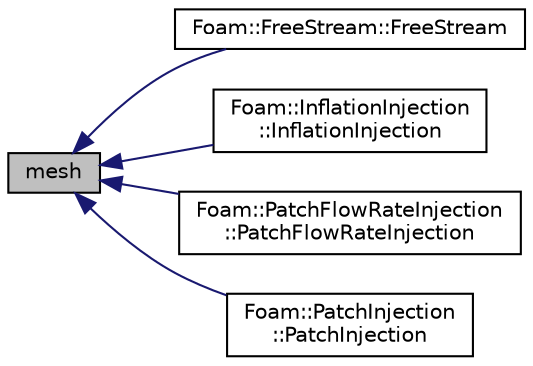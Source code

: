 digraph "mesh"
{
  bgcolor="transparent";
  edge [fontname="Helvetica",fontsize="10",labelfontname="Helvetica",labelfontsize="10"];
  node [fontname="Helvetica",fontsize="10",shape=record];
  rankdir="LR";
  Node1 [label="mesh",height=0.2,width=0.4,color="black", fillcolor="grey75", style="filled" fontcolor="black"];
  Node1 -> Node2 [dir="back",color="midnightblue",fontsize="10",style="solid",fontname="Helvetica"];
  Node2 [label="Foam::FreeStream::FreeStream",height=0.2,width=0.4,color="black",URL="$classFoam_1_1FreeStream.html#a5019115de04adc2b93cc4c60c3d44c53",tooltip="Construct from dictionary. "];
  Node1 -> Node3 [dir="back",color="midnightblue",fontsize="10",style="solid",fontname="Helvetica"];
  Node3 [label="Foam::InflationInjection\l::InflationInjection",height=0.2,width=0.4,color="black",URL="$classFoam_1_1InflationInjection.html#a507ed754c52ed201d90a2c3fe5f09add",tooltip="Construct from dictionary. "];
  Node1 -> Node4 [dir="back",color="midnightblue",fontsize="10",style="solid",fontname="Helvetica"];
  Node4 [label="Foam::PatchFlowRateInjection\l::PatchFlowRateInjection",height=0.2,width=0.4,color="black",URL="$classFoam_1_1PatchFlowRateInjection.html#a91ebd5a3a02fc32a75bf8b93768e6017",tooltip="Construct from dictionary. "];
  Node1 -> Node5 [dir="back",color="midnightblue",fontsize="10",style="solid",fontname="Helvetica"];
  Node5 [label="Foam::PatchInjection\l::PatchInjection",height=0.2,width=0.4,color="black",URL="$classFoam_1_1PatchInjection.html#aa9c5600f0c25be3019777cc1d743ba6b",tooltip="Construct from dictionary. "];
}
